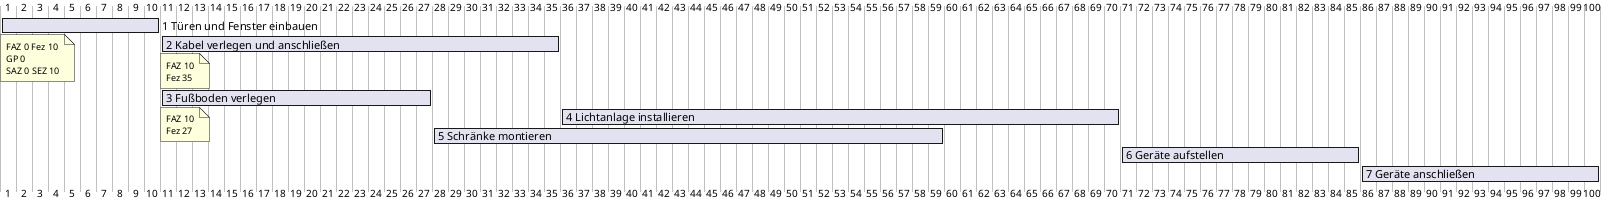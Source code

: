 @startgantt
'' days = hours in this Example 
[1 Türen und Fenster einbauen] lasts 10 days 
note bottom 
    FAZ 0 Fez 10
    GP 0
    SAZ 0 SEZ 10
end note
[2 Kabel verlegen und anschließen] lasts 25 days 
[2 Kabel verlegen und anschließen] starts D+10 
note bottom 
    FAZ 10
    Fez 35
end note
[3 Fußboden verlegen] lasts 17 days 
[3 Fußboden verlegen] starts D+10
note bottom 
    FAZ 10
    Fez 27
end note
[4 Lichtanlage installieren] lasts 35 days 
[4 Lichtanlage installieren] starts D+35
[5 Schränke montieren] lasts 32 days 
[5 Schränke montieren] starts D+27
[6 Geräte aufstellen] lasts 15 days 
[6 Geräte aufstellen] starts D+70
[7 Geräte anschließen] lasts 15 days 
[7 Geräte anschließen] starts D+85
@endgantt
